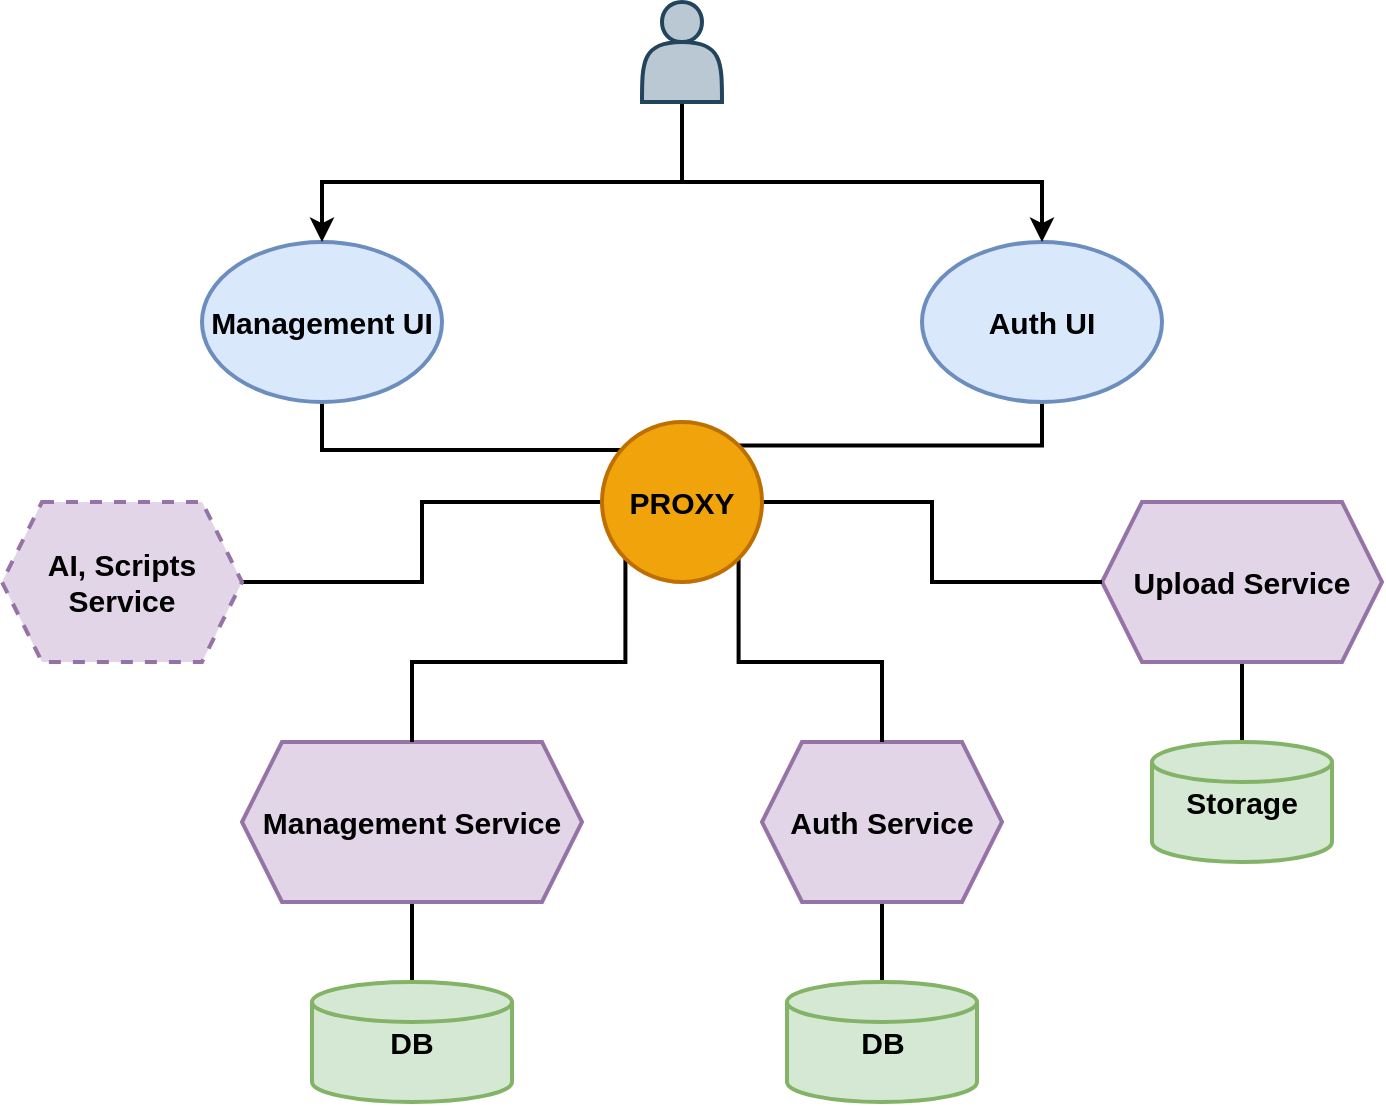 <mxfile version="14.7.9" type="device"><diagram id="5ECgtqkpvkSglGZDzDGX" name="Page-1"><mxGraphModel dx="981" dy="548" grid="1" gridSize="10" guides="1" tooltips="1" connect="1" arrows="1" fold="1" page="1" pageScale="1" pageWidth="1169" pageHeight="827" math="0" shadow="0"><root><mxCell id="0"/><mxCell id="1" parent="0"/><mxCell id="IKiRY5ftt_Gsp2C1lLT4-15" style="edgeStyle=orthogonalEdgeStyle;rounded=0;orthogonalLoop=1;jettySize=auto;html=1;fontSize=15;endArrow=none;endFill=0;strokeWidth=2;" edge="1" parent="1" source="IKiRY5ftt_Gsp2C1lLT4-2" target="IKiRY5ftt_Gsp2C1lLT4-8"><mxGeometry relative="1" as="geometry"><Array as="points"><mxPoint x="270" y="254"/></Array></mxGeometry></mxCell><mxCell id="IKiRY5ftt_Gsp2C1lLT4-2" value="Management UI" style="ellipse;whiteSpace=wrap;html=1;strokeWidth=2;fontSize=15;fontStyle=1;fillColor=#dae8fc;strokeColor=#6c8ebf;" vertex="1" parent="1"><mxGeometry x="210" y="150" width="120" height="80" as="geometry"/></mxCell><mxCell id="IKiRY5ftt_Gsp2C1lLT4-16" style="edgeStyle=orthogonalEdgeStyle;rounded=0;orthogonalLoop=1;jettySize=auto;html=1;entryX=1;entryY=0;entryDx=0;entryDy=0;fontSize=15;endArrow=none;endFill=0;strokeWidth=2;" edge="1" parent="1" source="IKiRY5ftt_Gsp2C1lLT4-3" target="IKiRY5ftt_Gsp2C1lLT4-8"><mxGeometry relative="1" as="geometry"><Array as="points"><mxPoint x="630" y="252"/></Array></mxGeometry></mxCell><mxCell id="IKiRY5ftt_Gsp2C1lLT4-3" value="Auth UI" style="ellipse;whiteSpace=wrap;html=1;strokeWidth=2;fontSize=15;fontStyle=1;fillColor=#dae8fc;strokeColor=#6c8ebf;" vertex="1" parent="1"><mxGeometry x="570" y="150" width="120" height="80" as="geometry"/></mxCell><mxCell id="IKiRY5ftt_Gsp2C1lLT4-13" style="edgeStyle=orthogonalEdgeStyle;rounded=0;orthogonalLoop=1;jettySize=auto;html=1;entryX=0.5;entryY=0;entryDx=0;entryDy=0;fontSize=15;strokeWidth=2;" edge="1" parent="1" source="IKiRY5ftt_Gsp2C1lLT4-4" target="IKiRY5ftt_Gsp2C1lLT4-2"><mxGeometry relative="1" as="geometry"><Array as="points"><mxPoint x="450" y="120"/><mxPoint x="270" y="120"/></Array></mxGeometry></mxCell><mxCell id="IKiRY5ftt_Gsp2C1lLT4-14" style="edgeStyle=orthogonalEdgeStyle;rounded=0;orthogonalLoop=1;jettySize=auto;html=1;fontSize=15;strokeWidth=2;" edge="1" parent="1" source="IKiRY5ftt_Gsp2C1lLT4-4" target="IKiRY5ftt_Gsp2C1lLT4-3"><mxGeometry relative="1" as="geometry"><Array as="points"><mxPoint x="450" y="120"/><mxPoint x="630" y="120"/></Array></mxGeometry></mxCell><mxCell id="IKiRY5ftt_Gsp2C1lLT4-4" value="" style="shape=actor;whiteSpace=wrap;html=1;strokeWidth=2;fontSize=15;fontStyle=1;fillColor=#bac8d3;strokeColor=#23445d;" vertex="1" parent="1"><mxGeometry x="430" y="30" width="40" height="50" as="geometry"/></mxCell><mxCell id="IKiRY5ftt_Gsp2C1lLT4-24" style="edgeStyle=orthogonalEdgeStyle;rounded=0;orthogonalLoop=1;jettySize=auto;html=1;fontSize=15;endArrow=none;endFill=0;strokeWidth=2;" edge="1" parent="1" source="IKiRY5ftt_Gsp2C1lLT4-5" target="IKiRY5ftt_Gsp2C1lLT4-10"><mxGeometry relative="1" as="geometry"/></mxCell><mxCell id="IKiRY5ftt_Gsp2C1lLT4-5" value="Management Service" style="shape=hexagon;perimeter=hexagonPerimeter2;whiteSpace=wrap;html=1;fixedSize=1;strokeWidth=2;fontSize=15;fontStyle=1;fillColor=#e1d5e7;strokeColor=#9673a6;" vertex="1" parent="1"><mxGeometry x="230" y="400" width="170" height="80" as="geometry"/></mxCell><mxCell id="IKiRY5ftt_Gsp2C1lLT4-23" style="edgeStyle=orthogonalEdgeStyle;rounded=0;orthogonalLoop=1;jettySize=auto;html=1;entryX=0.5;entryY=0;entryDx=0;entryDy=0;entryPerimeter=0;fontSize=15;endArrow=none;endFill=0;strokeWidth=2;" edge="1" parent="1" source="IKiRY5ftt_Gsp2C1lLT4-6" target="IKiRY5ftt_Gsp2C1lLT4-11"><mxGeometry relative="1" as="geometry"/></mxCell><mxCell id="IKiRY5ftt_Gsp2C1lLT4-6" value="Auth Service" style="shape=hexagon;perimeter=hexagonPerimeter2;whiteSpace=wrap;html=1;fixedSize=1;strokeWidth=2;fontSize=15;fontStyle=1;fillColor=#e1d5e7;strokeColor=#9673a6;" vertex="1" parent="1"><mxGeometry x="490" y="400" width="120" height="80" as="geometry"/></mxCell><mxCell id="IKiRY5ftt_Gsp2C1lLT4-22" style="edgeStyle=orthogonalEdgeStyle;rounded=0;orthogonalLoop=1;jettySize=auto;html=1;exitX=0.5;exitY=1;exitDx=0;exitDy=0;entryX=0.5;entryY=0;entryDx=0;entryDy=0;entryPerimeter=0;fontSize=15;endArrow=none;endFill=0;strokeWidth=2;" edge="1" parent="1" source="IKiRY5ftt_Gsp2C1lLT4-7" target="IKiRY5ftt_Gsp2C1lLT4-12"><mxGeometry relative="1" as="geometry"/></mxCell><mxCell id="IKiRY5ftt_Gsp2C1lLT4-7" value="Upload Service" style="shape=hexagon;perimeter=hexagonPerimeter2;whiteSpace=wrap;html=1;fixedSize=1;strokeWidth=2;fontSize=15;fontStyle=1;fillColor=#e1d5e7;strokeColor=#9673a6;" vertex="1" parent="1"><mxGeometry x="660" y="280" width="140" height="80" as="geometry"/></mxCell><mxCell id="IKiRY5ftt_Gsp2C1lLT4-17" style="edgeStyle=orthogonalEdgeStyle;rounded=0;orthogonalLoop=1;jettySize=auto;html=1;entryX=0;entryY=0.5;entryDx=0;entryDy=0;fontSize=15;endArrow=none;endFill=0;strokeWidth=2;" edge="1" parent="1" source="IKiRY5ftt_Gsp2C1lLT4-8" target="IKiRY5ftt_Gsp2C1lLT4-7"><mxGeometry relative="1" as="geometry"/></mxCell><mxCell id="IKiRY5ftt_Gsp2C1lLT4-18" style="edgeStyle=orthogonalEdgeStyle;rounded=0;orthogonalLoop=1;jettySize=auto;html=1;fontSize=15;endArrow=none;endFill=0;exitX=1;exitY=1;exitDx=0;exitDy=0;strokeWidth=2;" edge="1" parent="1" source="IKiRY5ftt_Gsp2C1lLT4-8" target="IKiRY5ftt_Gsp2C1lLT4-6"><mxGeometry relative="1" as="geometry"/></mxCell><mxCell id="IKiRY5ftt_Gsp2C1lLT4-19" style="edgeStyle=orthogonalEdgeStyle;rounded=0;orthogonalLoop=1;jettySize=auto;html=1;exitX=0;exitY=1;exitDx=0;exitDy=0;entryX=0.5;entryY=0;entryDx=0;entryDy=0;fontSize=15;endArrow=none;endFill=0;strokeWidth=2;" edge="1" parent="1" source="IKiRY5ftt_Gsp2C1lLT4-8" target="IKiRY5ftt_Gsp2C1lLT4-5"><mxGeometry relative="1" as="geometry"><Array as="points"><mxPoint x="422" y="360"/><mxPoint x="315" y="360"/></Array></mxGeometry></mxCell><mxCell id="IKiRY5ftt_Gsp2C1lLT4-20" style="edgeStyle=orthogonalEdgeStyle;rounded=0;orthogonalLoop=1;jettySize=auto;html=1;fontSize=15;endArrow=none;endFill=0;strokeWidth=2;" edge="1" parent="1" source="IKiRY5ftt_Gsp2C1lLT4-8" target="IKiRY5ftt_Gsp2C1lLT4-9"><mxGeometry relative="1" as="geometry"/></mxCell><mxCell id="IKiRY5ftt_Gsp2C1lLT4-8" value="PROXY" style="ellipse;whiteSpace=wrap;html=1;aspect=fixed;strokeWidth=2;fontSize=15;fontStyle=1;fillColor=#f0a30a;strokeColor=#BD7000;fontColor=#000000;" vertex="1" parent="1"><mxGeometry x="410" y="240" width="80" height="80" as="geometry"/></mxCell><mxCell id="IKiRY5ftt_Gsp2C1lLT4-9" value="AI, Scripts Service" style="shape=hexagon;perimeter=hexagonPerimeter2;whiteSpace=wrap;html=1;fixedSize=1;strokeWidth=2;dashed=1;fontSize=15;fontStyle=1;fillColor=#e1d5e7;strokeColor=#9673a6;" vertex="1" parent="1"><mxGeometry x="110" y="280" width="120" height="80" as="geometry"/></mxCell><mxCell id="IKiRY5ftt_Gsp2C1lLT4-10" value="DB" style="strokeWidth=2;html=1;shape=mxgraph.flowchart.database;whiteSpace=wrap;fontSize=15;fontStyle=1;fillColor=#d5e8d4;strokeColor=#82b366;" vertex="1" parent="1"><mxGeometry x="265" y="520" width="100" height="60" as="geometry"/></mxCell><mxCell id="IKiRY5ftt_Gsp2C1lLT4-11" value="DB" style="strokeWidth=2;html=1;shape=mxgraph.flowchart.database;whiteSpace=wrap;fontSize=15;fontStyle=1;fillColor=#d5e8d4;strokeColor=#82b366;" vertex="1" parent="1"><mxGeometry x="502.5" y="520" width="95" height="60" as="geometry"/></mxCell><mxCell id="IKiRY5ftt_Gsp2C1lLT4-12" value="Storage" style="strokeWidth=2;html=1;shape=mxgraph.flowchart.database;whiteSpace=wrap;fontSize=15;fontStyle=1;fillColor=#d5e8d4;strokeColor=#82b366;" vertex="1" parent="1"><mxGeometry x="685" y="400" width="90" height="60" as="geometry"/></mxCell></root></mxGraphModel></diagram></mxfile>